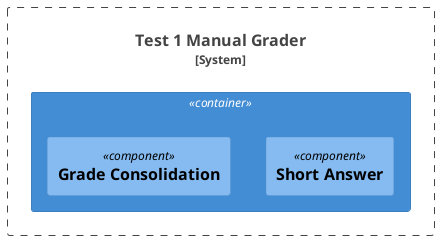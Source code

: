 @startuml 

!include <C4/C4_Component>

System_Boundary(aptitudeManualGraderAlias, "Test 1 Manual Grader") {
    Container(manualGraderContainer, "","", "") {
        Component(shortAnswerGraderComponentAlias,"Short Answer") 
        Component(gradeConsolidationComponentAlias,"Grade Consolidation") 
    }
} 
@enduml